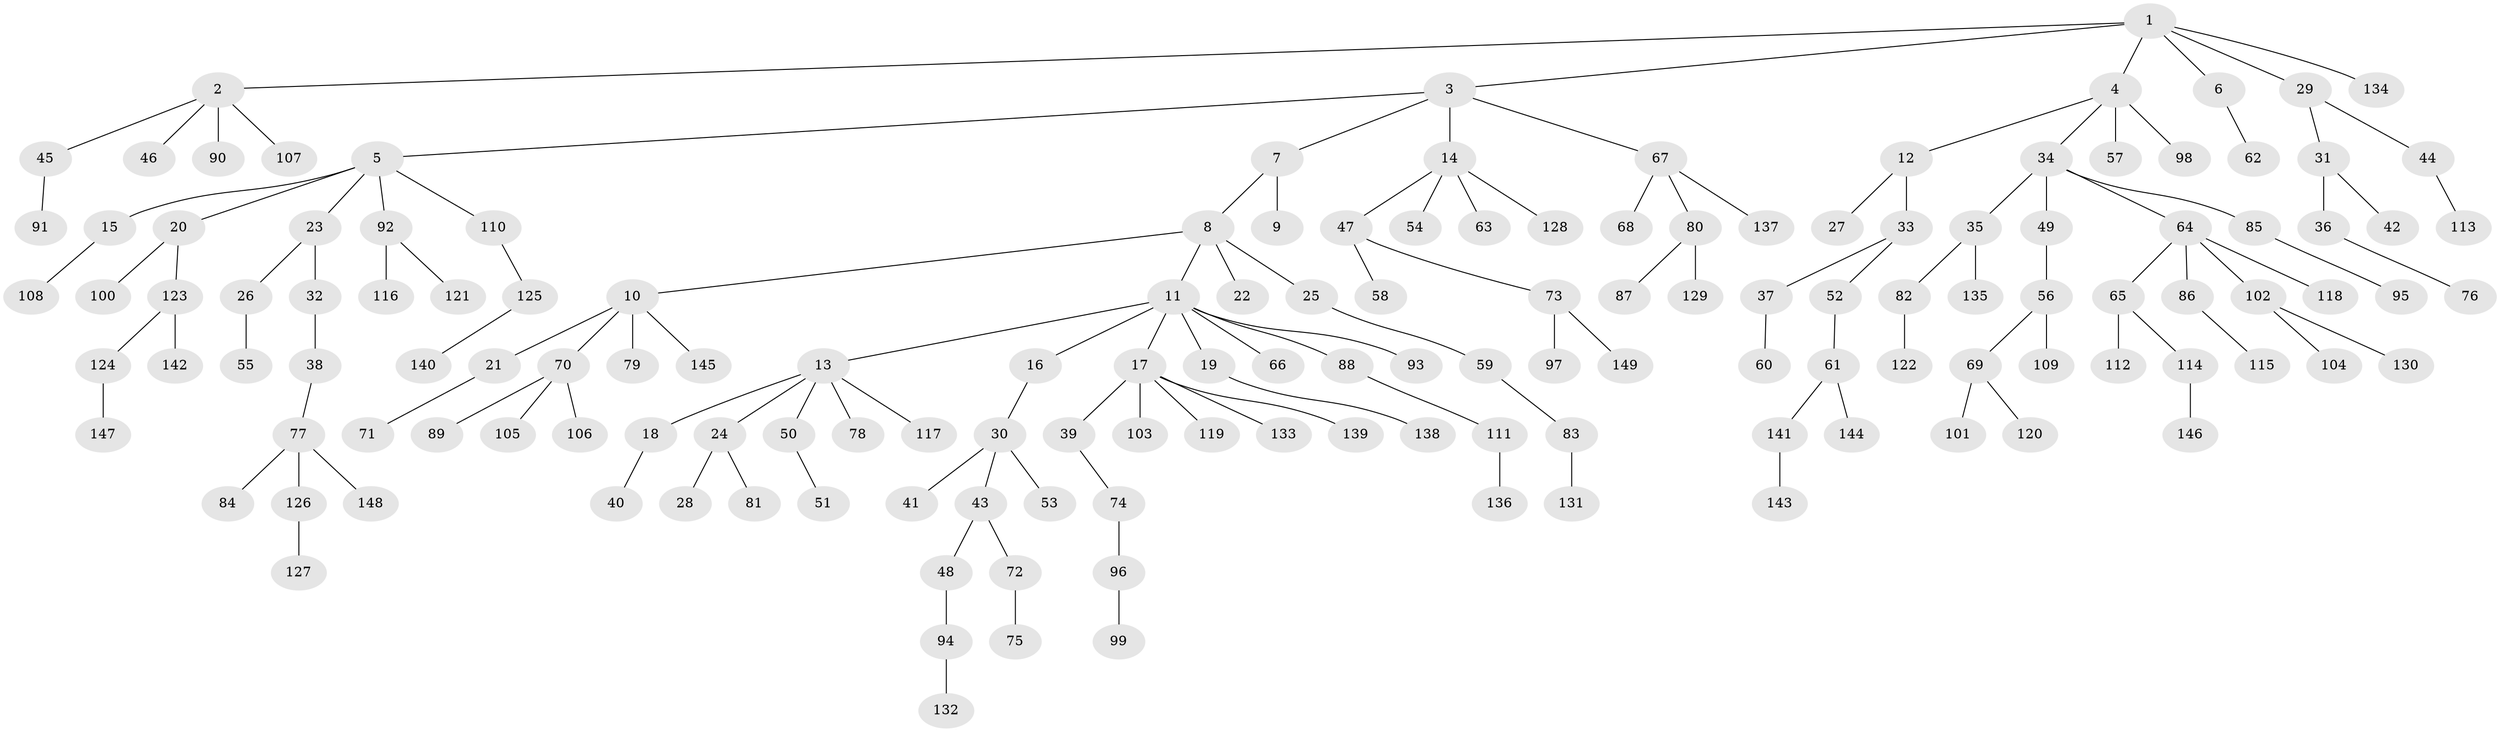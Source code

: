 // coarse degree distribution, {6: 0.038461538461538464, 4: 0.028846153846153848, 7: 0.009615384615384616, 11: 0.009615384615384616, 1: 0.6057692307692307, 5: 0.04807692307692308, 2: 0.16346153846153846, 3: 0.09615384615384616}
// Generated by graph-tools (version 1.1) at 2025/42/03/06/25 10:42:02]
// undirected, 149 vertices, 148 edges
graph export_dot {
graph [start="1"]
  node [color=gray90,style=filled];
  1;
  2;
  3;
  4;
  5;
  6;
  7;
  8;
  9;
  10;
  11;
  12;
  13;
  14;
  15;
  16;
  17;
  18;
  19;
  20;
  21;
  22;
  23;
  24;
  25;
  26;
  27;
  28;
  29;
  30;
  31;
  32;
  33;
  34;
  35;
  36;
  37;
  38;
  39;
  40;
  41;
  42;
  43;
  44;
  45;
  46;
  47;
  48;
  49;
  50;
  51;
  52;
  53;
  54;
  55;
  56;
  57;
  58;
  59;
  60;
  61;
  62;
  63;
  64;
  65;
  66;
  67;
  68;
  69;
  70;
  71;
  72;
  73;
  74;
  75;
  76;
  77;
  78;
  79;
  80;
  81;
  82;
  83;
  84;
  85;
  86;
  87;
  88;
  89;
  90;
  91;
  92;
  93;
  94;
  95;
  96;
  97;
  98;
  99;
  100;
  101;
  102;
  103;
  104;
  105;
  106;
  107;
  108;
  109;
  110;
  111;
  112;
  113;
  114;
  115;
  116;
  117;
  118;
  119;
  120;
  121;
  122;
  123;
  124;
  125;
  126;
  127;
  128;
  129;
  130;
  131;
  132;
  133;
  134;
  135;
  136;
  137;
  138;
  139;
  140;
  141;
  142;
  143;
  144;
  145;
  146;
  147;
  148;
  149;
  1 -- 2;
  1 -- 3;
  1 -- 4;
  1 -- 6;
  1 -- 29;
  1 -- 134;
  2 -- 45;
  2 -- 46;
  2 -- 90;
  2 -- 107;
  3 -- 5;
  3 -- 7;
  3 -- 14;
  3 -- 67;
  4 -- 12;
  4 -- 34;
  4 -- 57;
  4 -- 98;
  5 -- 15;
  5 -- 20;
  5 -- 23;
  5 -- 92;
  5 -- 110;
  6 -- 62;
  7 -- 8;
  7 -- 9;
  8 -- 10;
  8 -- 11;
  8 -- 22;
  8 -- 25;
  10 -- 21;
  10 -- 70;
  10 -- 79;
  10 -- 145;
  11 -- 13;
  11 -- 16;
  11 -- 17;
  11 -- 19;
  11 -- 66;
  11 -- 88;
  11 -- 93;
  12 -- 27;
  12 -- 33;
  13 -- 18;
  13 -- 24;
  13 -- 50;
  13 -- 78;
  13 -- 117;
  14 -- 47;
  14 -- 54;
  14 -- 63;
  14 -- 128;
  15 -- 108;
  16 -- 30;
  17 -- 39;
  17 -- 103;
  17 -- 119;
  17 -- 133;
  17 -- 139;
  18 -- 40;
  19 -- 138;
  20 -- 100;
  20 -- 123;
  21 -- 71;
  23 -- 26;
  23 -- 32;
  24 -- 28;
  24 -- 81;
  25 -- 59;
  26 -- 55;
  29 -- 31;
  29 -- 44;
  30 -- 41;
  30 -- 43;
  30 -- 53;
  31 -- 36;
  31 -- 42;
  32 -- 38;
  33 -- 37;
  33 -- 52;
  34 -- 35;
  34 -- 49;
  34 -- 64;
  34 -- 85;
  35 -- 82;
  35 -- 135;
  36 -- 76;
  37 -- 60;
  38 -- 77;
  39 -- 74;
  43 -- 48;
  43 -- 72;
  44 -- 113;
  45 -- 91;
  47 -- 58;
  47 -- 73;
  48 -- 94;
  49 -- 56;
  50 -- 51;
  52 -- 61;
  56 -- 69;
  56 -- 109;
  59 -- 83;
  61 -- 141;
  61 -- 144;
  64 -- 65;
  64 -- 86;
  64 -- 102;
  64 -- 118;
  65 -- 112;
  65 -- 114;
  67 -- 68;
  67 -- 80;
  67 -- 137;
  69 -- 101;
  69 -- 120;
  70 -- 89;
  70 -- 105;
  70 -- 106;
  72 -- 75;
  73 -- 97;
  73 -- 149;
  74 -- 96;
  77 -- 84;
  77 -- 126;
  77 -- 148;
  80 -- 87;
  80 -- 129;
  82 -- 122;
  83 -- 131;
  85 -- 95;
  86 -- 115;
  88 -- 111;
  92 -- 116;
  92 -- 121;
  94 -- 132;
  96 -- 99;
  102 -- 104;
  102 -- 130;
  110 -- 125;
  111 -- 136;
  114 -- 146;
  123 -- 124;
  123 -- 142;
  124 -- 147;
  125 -- 140;
  126 -- 127;
  141 -- 143;
}
